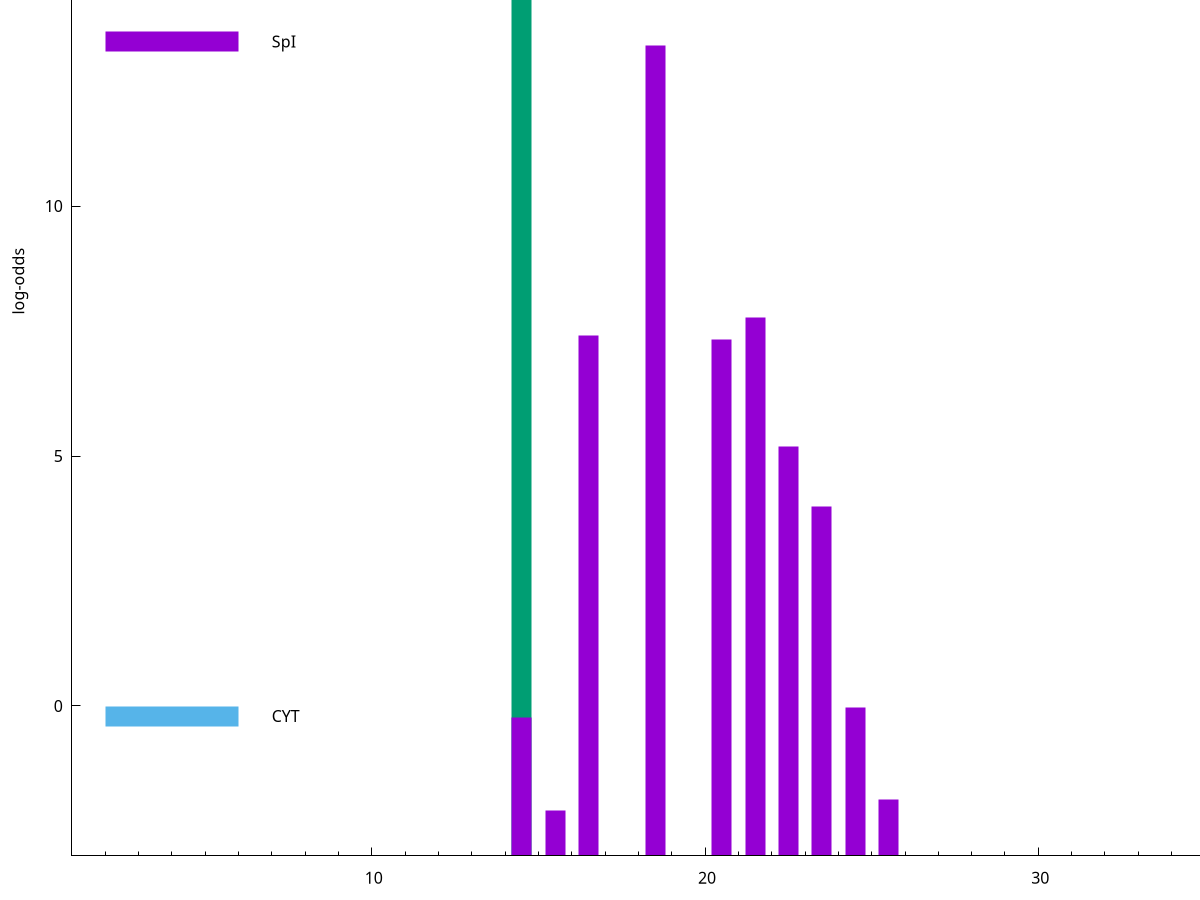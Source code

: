set title "LipoP predictions for SRR5666563.gff"
set size 2., 1.4
set xrange [1:70] 
set mxtics 10
set yrange [-3:20]
set y2range [0:23]
set ylabel "log-odds"
set term postscript eps color solid "Helvetica" 30
set output "SRR5666563.gff1.eps"
set arrow from 2,17.8043 to 6,17.8043 nohead lt 2 lw 20
set label "SpII" at 7,17.8043
set arrow from 2,13.2946 to 6,13.2946 nohead lt 1 lw 20
set label "SpI" at 7,13.2946
set arrow from 2,-0.200913 to 6,-0.200913 nohead lt 3 lw 20
set label "CYT" at 7,-0.200913
set arrow from 2,17.8043 to 6,17.8043 nohead lt 2 lw 20
set label "SpII" at 7,17.8043
# NOTE: The scores below are the log-odds scores with the threshold
# NOTE: subtracted (a hack to make gnuplot make the histogram all
# NOTE: look nice).
plot "-" axes x1y2 title "" with impulses lt 2 lw 20, "-" axes x1y2 title "" with impulses lt 1 lw 20
14.500000 20.804300
e
18.500000 16.205000
21.500000 10.781470
16.500000 10.404800
20.500000 10.325840
22.500000 8.197680
23.500000 6.986300
24.500000 2.961418
14.500000 2.768671
25.500000 1.131800
15.500000 0.910790
e
exit
